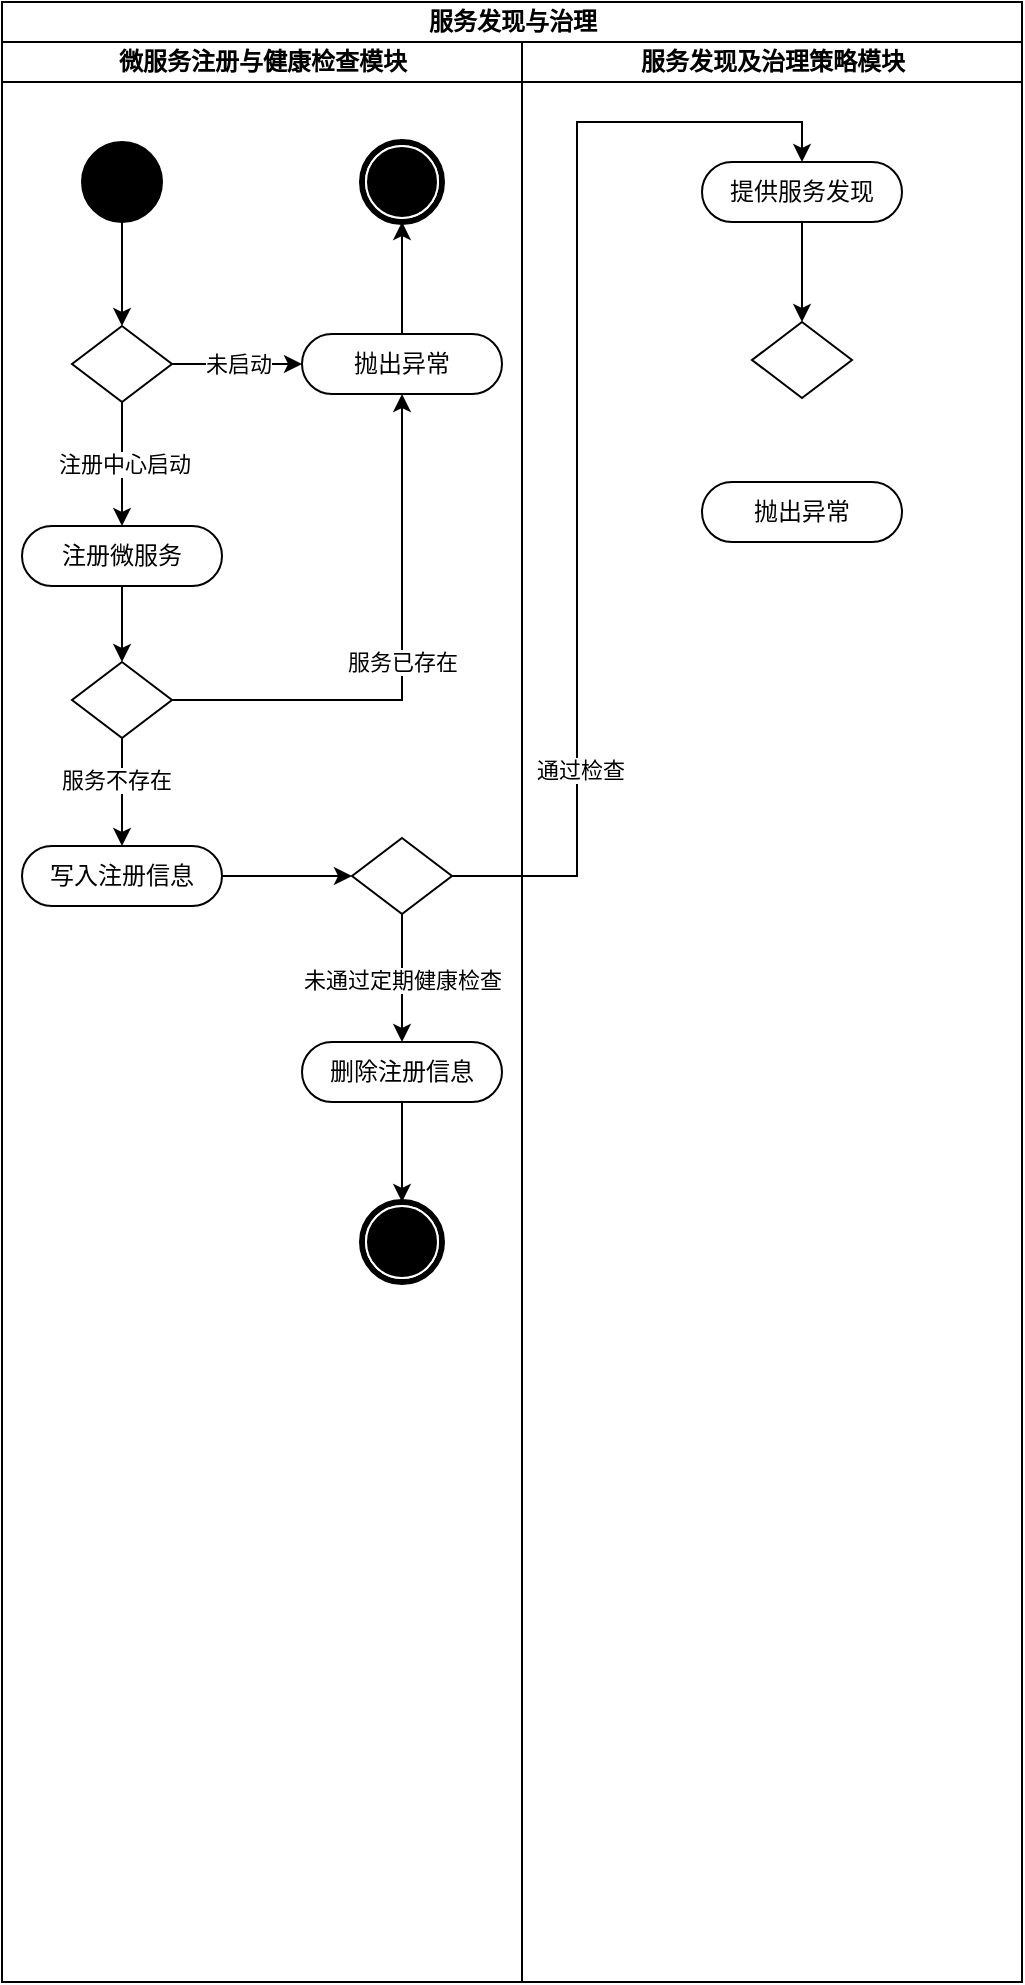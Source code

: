 <mxfile version="20.8.23" type="github">
  <diagram name="Page-1" id="0783ab3e-0a74-02c8-0abd-f7b4e66b4bec">
    <mxGraphModel dx="993" dy="588" grid="1" gridSize="10" guides="1" tooltips="1" connect="1" arrows="1" fold="1" page="1" pageScale="1" pageWidth="850" pageHeight="1100" background="none" math="0" shadow="0">
      <root>
        <mxCell id="0" />
        <mxCell id="1" parent="0" />
        <mxCell id="1c1d494c118603dd-1" value="服务发现与治理" style="swimlane;html=1;childLayout=stackLayout;startSize=20;rounded=0;shadow=0;comic=0;labelBackgroundColor=none;strokeWidth=1;fontFamily=Verdana;fontSize=12;align=center;" parent="1" vertex="1">
          <mxGeometry x="40" y="30" width="510" height="990" as="geometry" />
        </mxCell>
        <mxCell id="1c1d494c118603dd-2" value="微服务注册与健康检查模块" style="swimlane;html=1;startSize=20;" parent="1c1d494c118603dd-1" vertex="1">
          <mxGeometry y="20" width="260" height="970" as="geometry" />
        </mxCell>
        <mxCell id="7hyLR-doqoERJoHg0xrb-2" value="" style="ellipse;whiteSpace=wrap;html=1;rounded=0;shadow=0;comic=0;labelBackgroundColor=none;strokeWidth=1;fillColor=#000000;fontFamily=Verdana;fontSize=12;align=center;" parent="1c1d494c118603dd-2" vertex="1">
          <mxGeometry x="40" y="50" width="40" height="40" as="geometry" />
        </mxCell>
        <mxCell id="7hyLR-doqoERJoHg0xrb-14" value="" style="edgeStyle=orthogonalEdgeStyle;rounded=0;orthogonalLoop=1;jettySize=auto;html=1;exitX=0.5;exitY=1;exitDx=0;exitDy=0;" parent="1c1d494c118603dd-2" source="7hyLR-doqoERJoHg0xrb-2" target="7hyLR-doqoERJoHg0xrb-11" edge="1">
          <mxGeometry relative="1" as="geometry">
            <mxPoint x="60" y="160" as="sourcePoint" />
          </mxGeometry>
        </mxCell>
        <mxCell id="7hyLR-doqoERJoHg0xrb-15" value="注册中心启动" style="edgeStyle=orthogonalEdgeStyle;rounded=0;orthogonalLoop=1;jettySize=auto;html=1;exitX=0.5;exitY=1;exitDx=0;exitDy=0;entryX=0.5;entryY=0;entryDx=0;entryDy=0;" parent="1c1d494c118603dd-2" source="7hyLR-doqoERJoHg0xrb-11" edge="1">
          <mxGeometry relative="1" as="geometry">
            <mxPoint x="60" y="242.0" as="targetPoint" />
          </mxGeometry>
        </mxCell>
        <mxCell id="VDJhwNbfPTTEmlQy1ukO-14" value="未启动" style="edgeStyle=orthogonalEdgeStyle;rounded=0;orthogonalLoop=1;jettySize=auto;html=1;exitX=1;exitY=0.5;exitDx=0;exitDy=0;entryX=0;entryY=0.5;entryDx=0;entryDy=0;" parent="1c1d494c118603dd-2" source="7hyLR-doqoERJoHg0xrb-11" target="VDJhwNbfPTTEmlQy1ukO-10" edge="1">
          <mxGeometry relative="1" as="geometry">
            <mxPoint x="140" y="161" as="targetPoint" />
          </mxGeometry>
        </mxCell>
        <mxCell id="7hyLR-doqoERJoHg0xrb-11" value="" style="rhombus;whiteSpace=wrap;html=1;" parent="1c1d494c118603dd-2" vertex="1">
          <mxGeometry x="35" y="142" width="50" height="38" as="geometry" />
        </mxCell>
        <mxCell id="7hyLR-doqoERJoHg0xrb-13" value="" style="shape=mxgraph.bpmn.shape;html=1;verticalLabelPosition=bottom;labelBackgroundColor=#ffffff;verticalAlign=top;perimeter=ellipsePerimeter;outline=end;symbol=terminate;rounded=0;shadow=0;comic=0;strokeWidth=1;fontFamily=Verdana;fontSize=12;align=center;" parent="1c1d494c118603dd-2" vertex="1">
          <mxGeometry x="180" y="50" width="40" height="40" as="geometry" />
        </mxCell>
        <mxCell id="VDJhwNbfPTTEmlQy1ukO-16" style="edgeStyle=orthogonalEdgeStyle;rounded=0;orthogonalLoop=1;jettySize=auto;html=1;exitX=0.5;exitY=1;exitDx=0;exitDy=0;entryX=0.5;entryY=0;entryDx=0;entryDy=0;" parent="1c1d494c118603dd-2" source="VDJhwNbfPTTEmlQy1ukO-9" target="VDJhwNbfPTTEmlQy1ukO-15" edge="1">
          <mxGeometry relative="1" as="geometry" />
        </mxCell>
        <mxCell id="VDJhwNbfPTTEmlQy1ukO-9" value="注册微服务" style="rounded=1;whiteSpace=wrap;html=1;shadow=0;comic=0;labelBackgroundColor=none;strokeWidth=1;fontFamily=Verdana;fontSize=12;align=center;arcSize=50;" parent="1c1d494c118603dd-2" vertex="1">
          <mxGeometry x="10" y="242" width="100" height="30" as="geometry" />
        </mxCell>
        <mxCell id="VDJhwNbfPTTEmlQy1ukO-13" style="edgeStyle=orthogonalEdgeStyle;rounded=0;orthogonalLoop=1;jettySize=auto;html=1;exitX=0.5;exitY=0;exitDx=0;exitDy=0;entryX=0.5;entryY=1;entryDx=0;entryDy=0;" parent="1c1d494c118603dd-2" target="7hyLR-doqoERJoHg0xrb-13" edge="1">
          <mxGeometry relative="1" as="geometry">
            <mxPoint x="220" y="146" as="sourcePoint" />
            <Array as="points">
              <mxPoint x="200" y="146" />
            </Array>
          </mxGeometry>
        </mxCell>
        <mxCell id="VDJhwNbfPTTEmlQy1ukO-10" value="抛出异常" style="rounded=1;whiteSpace=wrap;html=1;shadow=0;comic=0;labelBackgroundColor=none;strokeWidth=1;fontFamily=Verdana;fontSize=12;align=center;arcSize=50;" parent="1c1d494c118603dd-2" vertex="1">
          <mxGeometry x="150" y="146" width="100" height="30" as="geometry" />
        </mxCell>
        <mxCell id="VDJhwNbfPTTEmlQy1ukO-18" style="edgeStyle=orthogonalEdgeStyle;rounded=0;orthogonalLoop=1;jettySize=auto;html=1;exitX=0.5;exitY=1;exitDx=0;exitDy=0;entryX=0.5;entryY=0;entryDx=0;entryDy=0;" parent="1c1d494c118603dd-2" source="VDJhwNbfPTTEmlQy1ukO-15" target="VDJhwNbfPTTEmlQy1ukO-17" edge="1">
          <mxGeometry relative="1" as="geometry">
            <mxPoint x="60" y="370" as="sourcePoint" />
          </mxGeometry>
        </mxCell>
        <mxCell id="VDJhwNbfPTTEmlQy1ukO-19" value="服务不存在" style="edgeLabel;html=1;align=center;verticalAlign=middle;resizable=0;points=[];" parent="VDJhwNbfPTTEmlQy1ukO-18" vertex="1" connectable="0">
          <mxGeometry x="-0.25" y="-3" relative="1" as="geometry">
            <mxPoint as="offset" />
          </mxGeometry>
        </mxCell>
        <mxCell id="VDJhwNbfPTTEmlQy1ukO-21" value="服务已存在" style="edgeStyle=orthogonalEdgeStyle;rounded=0;orthogonalLoop=1;jettySize=auto;html=1;exitX=1;exitY=0.5;exitDx=0;exitDy=0;entryX=0.5;entryY=1;entryDx=0;entryDy=0;" parent="1c1d494c118603dd-2" source="VDJhwNbfPTTEmlQy1ukO-15" target="VDJhwNbfPTTEmlQy1ukO-10" edge="1">
          <mxGeometry relative="1" as="geometry">
            <mxPoint x="150" y="329.0" as="targetPoint" />
          </mxGeometry>
        </mxCell>
        <mxCell id="VDJhwNbfPTTEmlQy1ukO-15" value="" style="rhombus;whiteSpace=wrap;html=1;" parent="1c1d494c118603dd-2" vertex="1">
          <mxGeometry x="35" y="310" width="50" height="38" as="geometry" />
        </mxCell>
        <mxCell id="VDJhwNbfPTTEmlQy1ukO-26" style="edgeStyle=orthogonalEdgeStyle;rounded=0;orthogonalLoop=1;jettySize=auto;html=1;exitX=1;exitY=0.5;exitDx=0;exitDy=0;entryX=0;entryY=0.5;entryDx=0;entryDy=0;" parent="1c1d494c118603dd-2" source="VDJhwNbfPTTEmlQy1ukO-17" target="VDJhwNbfPTTEmlQy1ukO-25" edge="1">
          <mxGeometry relative="1" as="geometry" />
        </mxCell>
        <mxCell id="VDJhwNbfPTTEmlQy1ukO-17" value="写入注册信息" style="rounded=1;whiteSpace=wrap;html=1;shadow=0;comic=0;labelBackgroundColor=none;strokeWidth=1;fontFamily=Verdana;fontSize=12;align=center;arcSize=50;" parent="1c1d494c118603dd-2" vertex="1">
          <mxGeometry x="10" y="402" width="100" height="30" as="geometry" />
        </mxCell>
        <mxCell id="VDJhwNbfPTTEmlQy1ukO-33" value="未通过定期健康检查" style="edgeStyle=orthogonalEdgeStyle;rounded=0;orthogonalLoop=1;jettySize=auto;html=1;exitX=0.5;exitY=1;exitDx=0;exitDy=0;entryX=0.5;entryY=0;entryDx=0;entryDy=0;" parent="1c1d494c118603dd-2" source="VDJhwNbfPTTEmlQy1ukO-25" target="VDJhwNbfPTTEmlQy1ukO-32" edge="1">
          <mxGeometry x="0.016" relative="1" as="geometry">
            <mxPoint as="offset" />
          </mxGeometry>
        </mxCell>
        <mxCell id="VDJhwNbfPTTEmlQy1ukO-25" value="" style="rhombus;whiteSpace=wrap;html=1;fontStyle=1" parent="1c1d494c118603dd-2" vertex="1">
          <mxGeometry x="175" y="398" width="50" height="38" as="geometry" />
        </mxCell>
        <mxCell id="VDJhwNbfPTTEmlQy1ukO-36" style="edgeStyle=orthogonalEdgeStyle;rounded=0;orthogonalLoop=1;jettySize=auto;html=1;exitX=0.5;exitY=1;exitDx=0;exitDy=0;entryX=0.5;entryY=0;entryDx=0;entryDy=0;" parent="1c1d494c118603dd-2" source="VDJhwNbfPTTEmlQy1ukO-32" target="VDJhwNbfPTTEmlQy1ukO-35" edge="1">
          <mxGeometry relative="1" as="geometry" />
        </mxCell>
        <mxCell id="VDJhwNbfPTTEmlQy1ukO-32" value="删除注册信息" style="rounded=1;whiteSpace=wrap;html=1;shadow=0;comic=0;labelBackgroundColor=none;strokeWidth=1;fontFamily=Verdana;fontSize=12;align=center;arcSize=50;" parent="1c1d494c118603dd-2" vertex="1">
          <mxGeometry x="150" y="500" width="100" height="30" as="geometry" />
        </mxCell>
        <mxCell id="VDJhwNbfPTTEmlQy1ukO-35" value="" style="shape=mxgraph.bpmn.shape;html=1;verticalLabelPosition=bottom;labelBackgroundColor=#ffffff;verticalAlign=top;perimeter=ellipsePerimeter;outline=end;symbol=terminate;rounded=0;shadow=0;comic=0;strokeWidth=1;fontFamily=Verdana;fontSize=12;align=center;" parent="1c1d494c118603dd-2" vertex="1">
          <mxGeometry x="180" y="580" width="40" height="40" as="geometry" />
        </mxCell>
        <mxCell id="VDJhwNbfPTTEmlQy1ukO-38" style="edgeStyle=orthogonalEdgeStyle;rounded=0;orthogonalLoop=1;jettySize=auto;html=1;exitX=1;exitY=0.5;exitDx=0;exitDy=0;entryX=0.5;entryY=0;entryDx=0;entryDy=0;" parent="1c1d494c118603dd-1" source="VDJhwNbfPTTEmlQy1ukO-25" target="VDJhwNbfPTTEmlQy1ukO-37" edge="1">
          <mxGeometry relative="1" as="geometry" />
        </mxCell>
        <mxCell id="VDJhwNbfPTTEmlQy1ukO-39" value="通过检查" style="edgeLabel;html=1;align=center;verticalAlign=middle;resizable=0;points=[];" parent="VDJhwNbfPTTEmlQy1ukO-38" vertex="1" connectable="0">
          <mxGeometry x="-0.594" y="-1" relative="1" as="geometry">
            <mxPoint as="offset" />
          </mxGeometry>
        </mxCell>
        <mxCell id="1c1d494c118603dd-3" value="服务发现及治理策略模块" style="swimlane;html=1;startSize=20;" parent="1c1d494c118603dd-1" vertex="1">
          <mxGeometry x="260" y="20" width="250" height="970" as="geometry" />
        </mxCell>
        <mxCell id="VDJhwNbfPTTEmlQy1ukO-44" style="edgeStyle=orthogonalEdgeStyle;rounded=0;orthogonalLoop=1;jettySize=auto;html=1;entryX=0.5;entryY=0;entryDx=0;entryDy=0;" parent="1c1d494c118603dd-3" source="VDJhwNbfPTTEmlQy1ukO-37" target="YYZcX5fX8Puzs6F6f-0W-1" edge="1">
          <mxGeometry relative="1" as="geometry">
            <mxPoint x="140" y="125.0" as="targetPoint" />
          </mxGeometry>
        </mxCell>
        <mxCell id="VDJhwNbfPTTEmlQy1ukO-37" value="提供服务发现" style="rounded=1;whiteSpace=wrap;html=1;shadow=0;comic=0;labelBackgroundColor=none;strokeWidth=1;fontFamily=Verdana;fontSize=12;align=center;arcSize=50;" parent="1c1d494c118603dd-3" vertex="1">
          <mxGeometry x="90" y="60" width="100" height="30" as="geometry" />
        </mxCell>
        <mxCell id="YYZcX5fX8Puzs6F6f-0W-1" value="" style="rhombus;whiteSpace=wrap;html=1;" vertex="1" parent="1c1d494c118603dd-3">
          <mxGeometry x="115" y="140" width="50" height="38" as="geometry" />
        </mxCell>
        <mxCell id="YYZcX5fX8Puzs6F6f-0W-2" value="抛出异常" style="rounded=1;whiteSpace=wrap;html=1;shadow=0;comic=0;labelBackgroundColor=none;strokeWidth=1;fontFamily=Verdana;fontSize=12;align=center;arcSize=50;" vertex="1" parent="1c1d494c118603dd-3">
          <mxGeometry x="90" y="220" width="100" height="30" as="geometry" />
        </mxCell>
      </root>
    </mxGraphModel>
  </diagram>
</mxfile>
